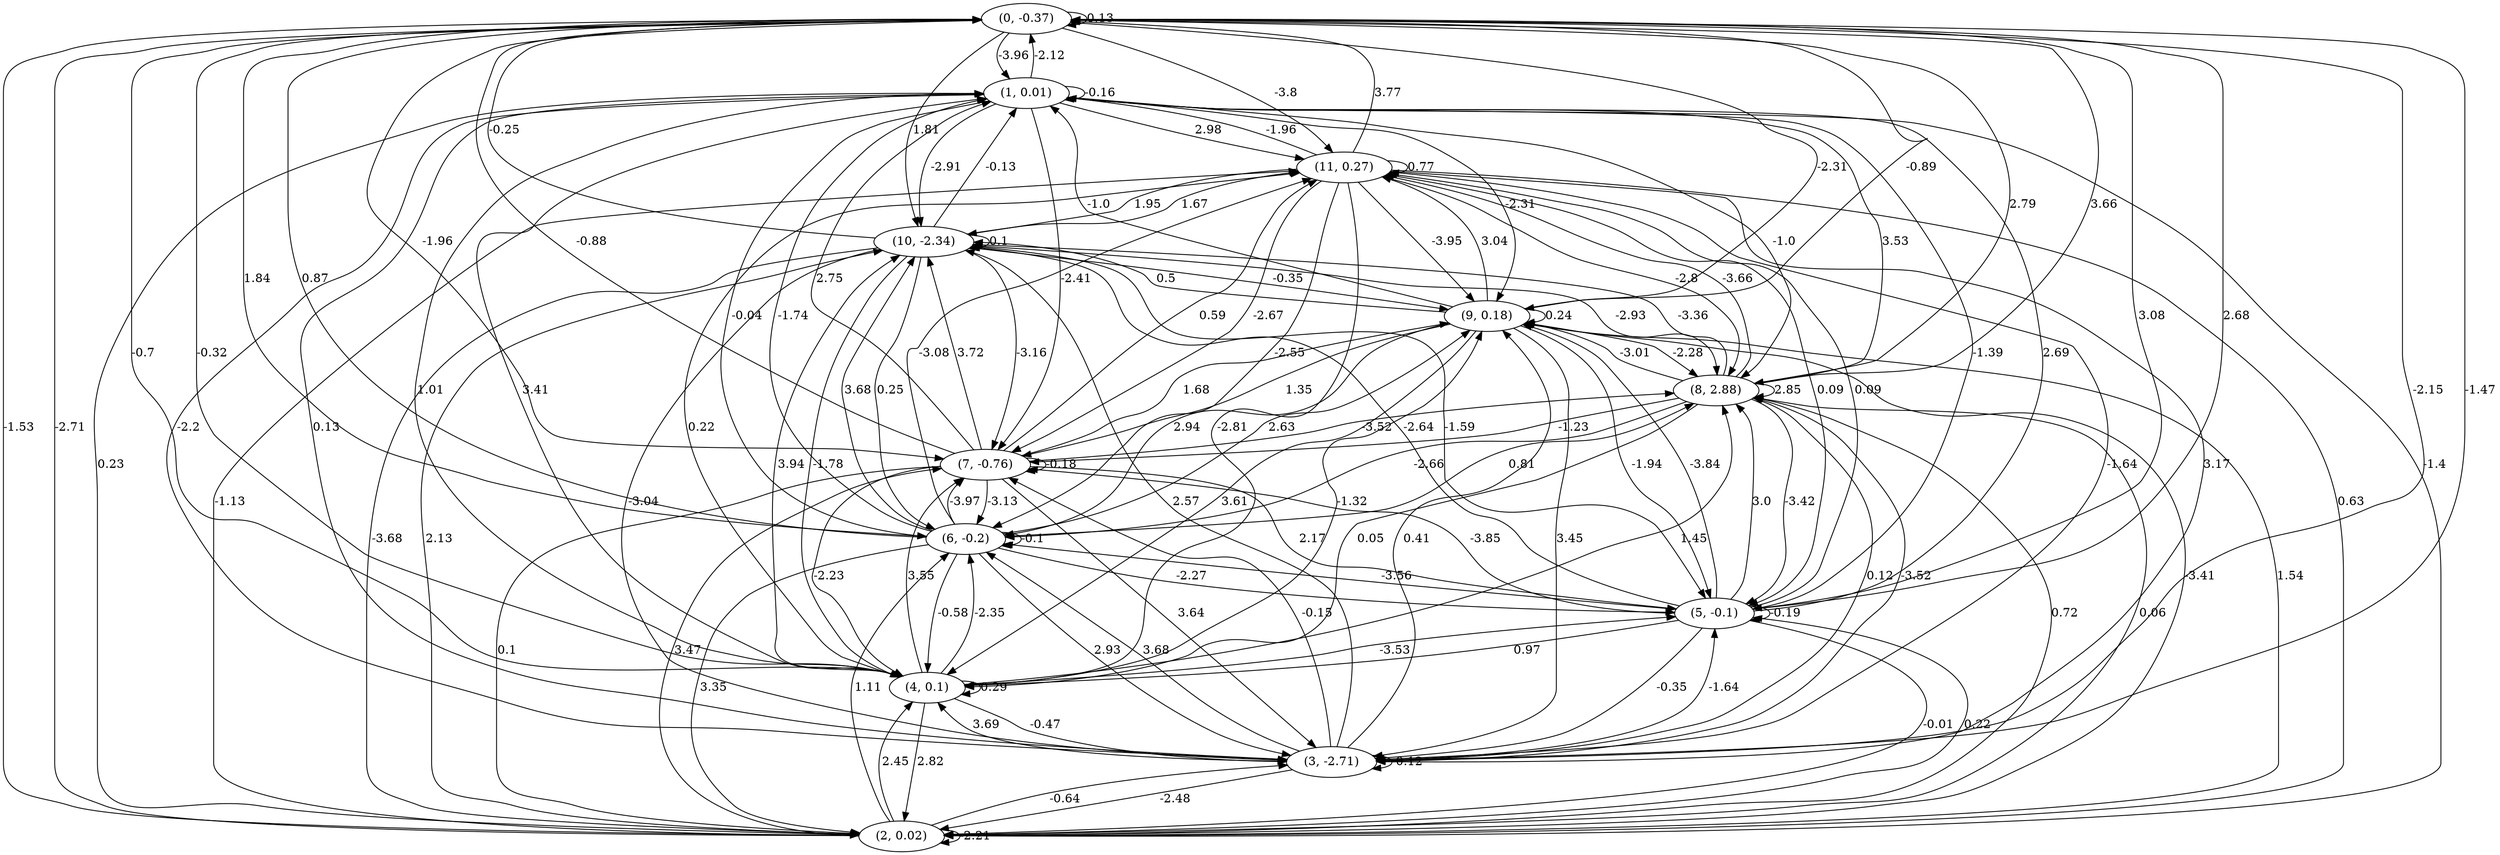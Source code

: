 digraph {
    0 [ label = "(0, -0.37)" ]
    1 [ label = "(1, 0.01)" ]
    2 [ label = "(2, 0.02)" ]
    3 [ label = "(3, -2.71)" ]
    4 [ label = "(4, 0.1)" ]
    5 [ label = "(5, -0.1)" ]
    6 [ label = "(6, -0.2)" ]
    7 [ label = "(7, -0.76)" ]
    8 [ label = "(8, 2.88)" ]
    9 [ label = "(9, 0.18)" ]
    10 [ label = "(10, -2.34)" ]
    11 [ label = "(11, 0.27)" ]
    0 -> 0 [ label = "0.13" ]
    1 -> 1 [ label = "-0.16" ]
    2 -> 2 [ label = "-2.21" ]
    3 -> 3 [ label = "-0.12" ]
    4 -> 4 [ label = "0.29" ]
    5 -> 5 [ label = "-0.19" ]
    6 -> 6 [ label = "-0.1" ]
    7 -> 7 [ label = "-0.18" ]
    8 -> 8 [ label = "2.85" ]
    9 -> 9 [ label = "0.24" ]
    10 -> 10 [ label = "0.1" ]
    11 -> 11 [ label = "0.77" ]
    1 -> 0 [ label = "-2.12" ]
    2 -> 0 [ label = "-2.71" ]
    3 -> 0 [ label = "-1.47" ]
    4 -> 0 [ label = "-0.32" ]
    5 -> 0 [ label = "2.68" ]
    6 -> 0 [ label = "0.87" ]
    7 -> 0 [ label = "-0.88" ]
    8 -> 0 [ label = "3.66" ]
    9 -> 0 [ label = "-0.89" ]
    10 -> 0 [ label = "-0.25" ]
    11 -> 0 [ label = "3.77" ]
    0 -> 1 [ label = "-3.96" ]
    2 -> 1 [ label = "0.23" ]
    3 -> 1 [ label = "0.13" ]
    4 -> 1 [ label = "3.41" ]
    5 -> 1 [ label = "2.69" ]
    6 -> 1 [ label = "-1.74" ]
    7 -> 1 [ label = "2.75" ]
    8 -> 1 [ label = "3.53" ]
    9 -> 1 [ label = "-1.0" ]
    10 -> 1 [ label = "-0.13" ]
    11 -> 1 [ label = "-1.96" ]
    0 -> 2 [ label = "-1.53" ]
    1 -> 2 [ label = "-1.4" ]
    3 -> 2 [ label = "-2.48" ]
    4 -> 2 [ label = "2.82" ]
    5 -> 2 [ label = "-0.01" ]
    6 -> 2 [ label = "3.35" ]
    7 -> 2 [ label = "0.1" ]
    8 -> 2 [ label = "0.72" ]
    9 -> 2 [ label = "-3.41" ]
    10 -> 2 [ label = "-3.68" ]
    11 -> 2 [ label = "0.63" ]
    0 -> 3 [ label = "-2.15" ]
    1 -> 3 [ label = "-2.2" ]
    2 -> 3 [ label = "-0.64" ]
    4 -> 3 [ label = "-0.47" ]
    5 -> 3 [ label = "-0.35" ]
    6 -> 3 [ label = "2.93" ]
    7 -> 3 [ label = "3.64" ]
    8 -> 3 [ label = "0.12" ]
    9 -> 3 [ label = "3.45" ]
    10 -> 3 [ label = "-3.04" ]
    11 -> 3 [ label = "3.17" ]
    0 -> 4 [ label = "-0.7" ]
    1 -> 4 [ label = "1.01" ]
    2 -> 4 [ label = "2.45" ]
    3 -> 4 [ label = "3.69" ]
    5 -> 4 [ label = "0.97" ]
    6 -> 4 [ label = "-0.58" ]
    7 -> 4 [ label = "-2.23" ]
    8 -> 4 [ label = "0.05" ]
    9 -> 4 [ label = "3.61" ]
    10 -> 4 [ label = "-1.78" ]
    11 -> 4 [ label = "-2.81" ]
    0 -> 5 [ label = "3.08" ]
    1 -> 5 [ label = "-1.39" ]
    2 -> 5 [ label = "0.22" ]
    3 -> 5 [ label = "-1.64" ]
    4 -> 5 [ label = "-3.53" ]
    6 -> 5 [ label = "-2.27" ]
    7 -> 5 [ label = "2.17" ]
    8 -> 5 [ label = "-3.42" ]
    9 -> 5 [ label = "-1.94" ]
    10 -> 5 [ label = "-1.59" ]
    11 -> 5 [ label = "0.09" ]
    0 -> 6 [ label = "1.84" ]
    1 -> 6 [ label = "-0.04" ]
    2 -> 6 [ label = "1.11" ]
    3 -> 6 [ label = "3.68" ]
    4 -> 6 [ label = "-2.35" ]
    5 -> 6 [ label = "-3.56" ]
    7 -> 6 [ label = "-3.13" ]
    8 -> 6 [ label = "-2.66" ]
    9 -> 6 [ label = "2.94" ]
    10 -> 6 [ label = "0.25" ]
    11 -> 6 [ label = "-2.55" ]
    0 -> 7 [ label = "-1.96" ]
    1 -> 7 [ label = "-2.41" ]
    2 -> 7 [ label = "3.47" ]
    3 -> 7 [ label = "-0.15" ]
    4 -> 7 [ label = "3.55" ]
    5 -> 7 [ label = "-3.85" ]
    6 -> 7 [ label = "-3.97" ]
    8 -> 7 [ label = "-1.23" ]
    9 -> 7 [ label = "1.35" ]
    10 -> 7 [ label = "-3.16" ]
    11 -> 7 [ label = "-2.67" ]
    0 -> 8 [ label = "2.79" ]
    1 -> 8 [ label = "-1.0" ]
    2 -> 8 [ label = "0.06" ]
    3 -> 8 [ label = "-3.52" ]
    4 -> 8 [ label = "1.45" ]
    5 -> 8 [ label = "3.0" ]
    6 -> 8 [ label = "0.81" ]
    7 -> 8 [ label = "-3.52" ]
    9 -> 8 [ label = "-2.28" ]
    10 -> 8 [ label = "-2.93" ]
    11 -> 8 [ label = "-2.8" ]
    0 -> 9 [ label = "-2.31" ]
    1 -> 9 [ label = "-2.31" ]
    2 -> 9 [ label = "1.54" ]
    3 -> 9 [ label = "0.41" ]
    4 -> 9 [ label = "-1.32" ]
    5 -> 9 [ label = "-3.84" ]
    6 -> 9 [ label = "2.63" ]
    7 -> 9 [ label = "1.68" ]
    8 -> 9 [ label = "-3.01" ]
    10 -> 9 [ label = "-0.35" ]
    11 -> 9 [ label = "-3.95" ]
    0 -> 10 [ label = "1.81" ]
    1 -> 10 [ label = "-2.91" ]
    2 -> 10 [ label = "2.13" ]
    3 -> 10 [ label = "2.57" ]
    4 -> 10 [ label = "3.94" ]
    5 -> 10 [ label = "-2.64" ]
    6 -> 10 [ label = "3.68" ]
    7 -> 10 [ label = "3.72" ]
    8 -> 10 [ label = "-3.36" ]
    9 -> 10 [ label = "0.5" ]
    11 -> 10 [ label = "1.95" ]
    0 -> 11 [ label = "-3.8" ]
    1 -> 11 [ label = "2.98" ]
    2 -> 11 [ label = "-1.13" ]
    3 -> 11 [ label = "-1.64" ]
    4 -> 11 [ label = "0.22" ]
    5 -> 11 [ label = "0.09" ]
    6 -> 11 [ label = "-3.08" ]
    7 -> 11 [ label = "0.59" ]
    8 -> 11 [ label = "-3.66" ]
    9 -> 11 [ label = "3.04" ]
    10 -> 11 [ label = "1.67" ]
}

